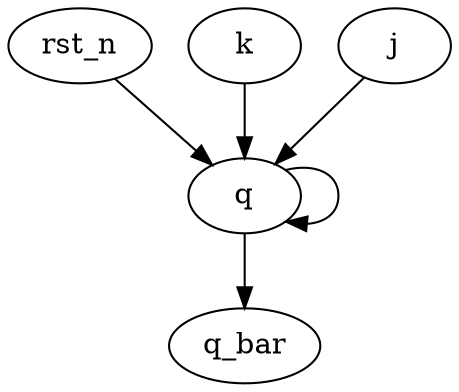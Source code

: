 digraph "" {
	q -> q	 [weight=2.0];
	q -> q_bar	 [weight=1.0];
	rst_n -> q	 [weight=5.0];
	k -> q	 [weight=4.0];
	j -> q	 [weight=4.0];
}
